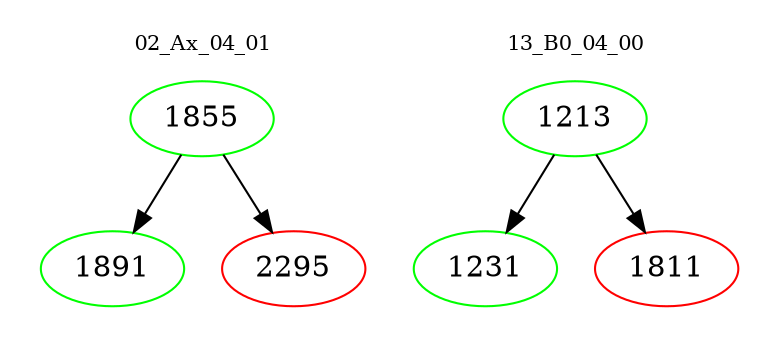 digraph{
subgraph cluster_0 {
color = white
label = "02_Ax_04_01";
fontsize=10;
T0_1855 [label="1855", color="green"]
T0_1855 -> T0_1891 [color="black"]
T0_1891 [label="1891", color="green"]
T0_1855 -> T0_2295 [color="black"]
T0_2295 [label="2295", color="red"]
}
subgraph cluster_1 {
color = white
label = "13_B0_04_00";
fontsize=10;
T1_1213 [label="1213", color="green"]
T1_1213 -> T1_1231 [color="black"]
T1_1231 [label="1231", color="green"]
T1_1213 -> T1_1811 [color="black"]
T1_1811 [label="1811", color="red"]
}
}
